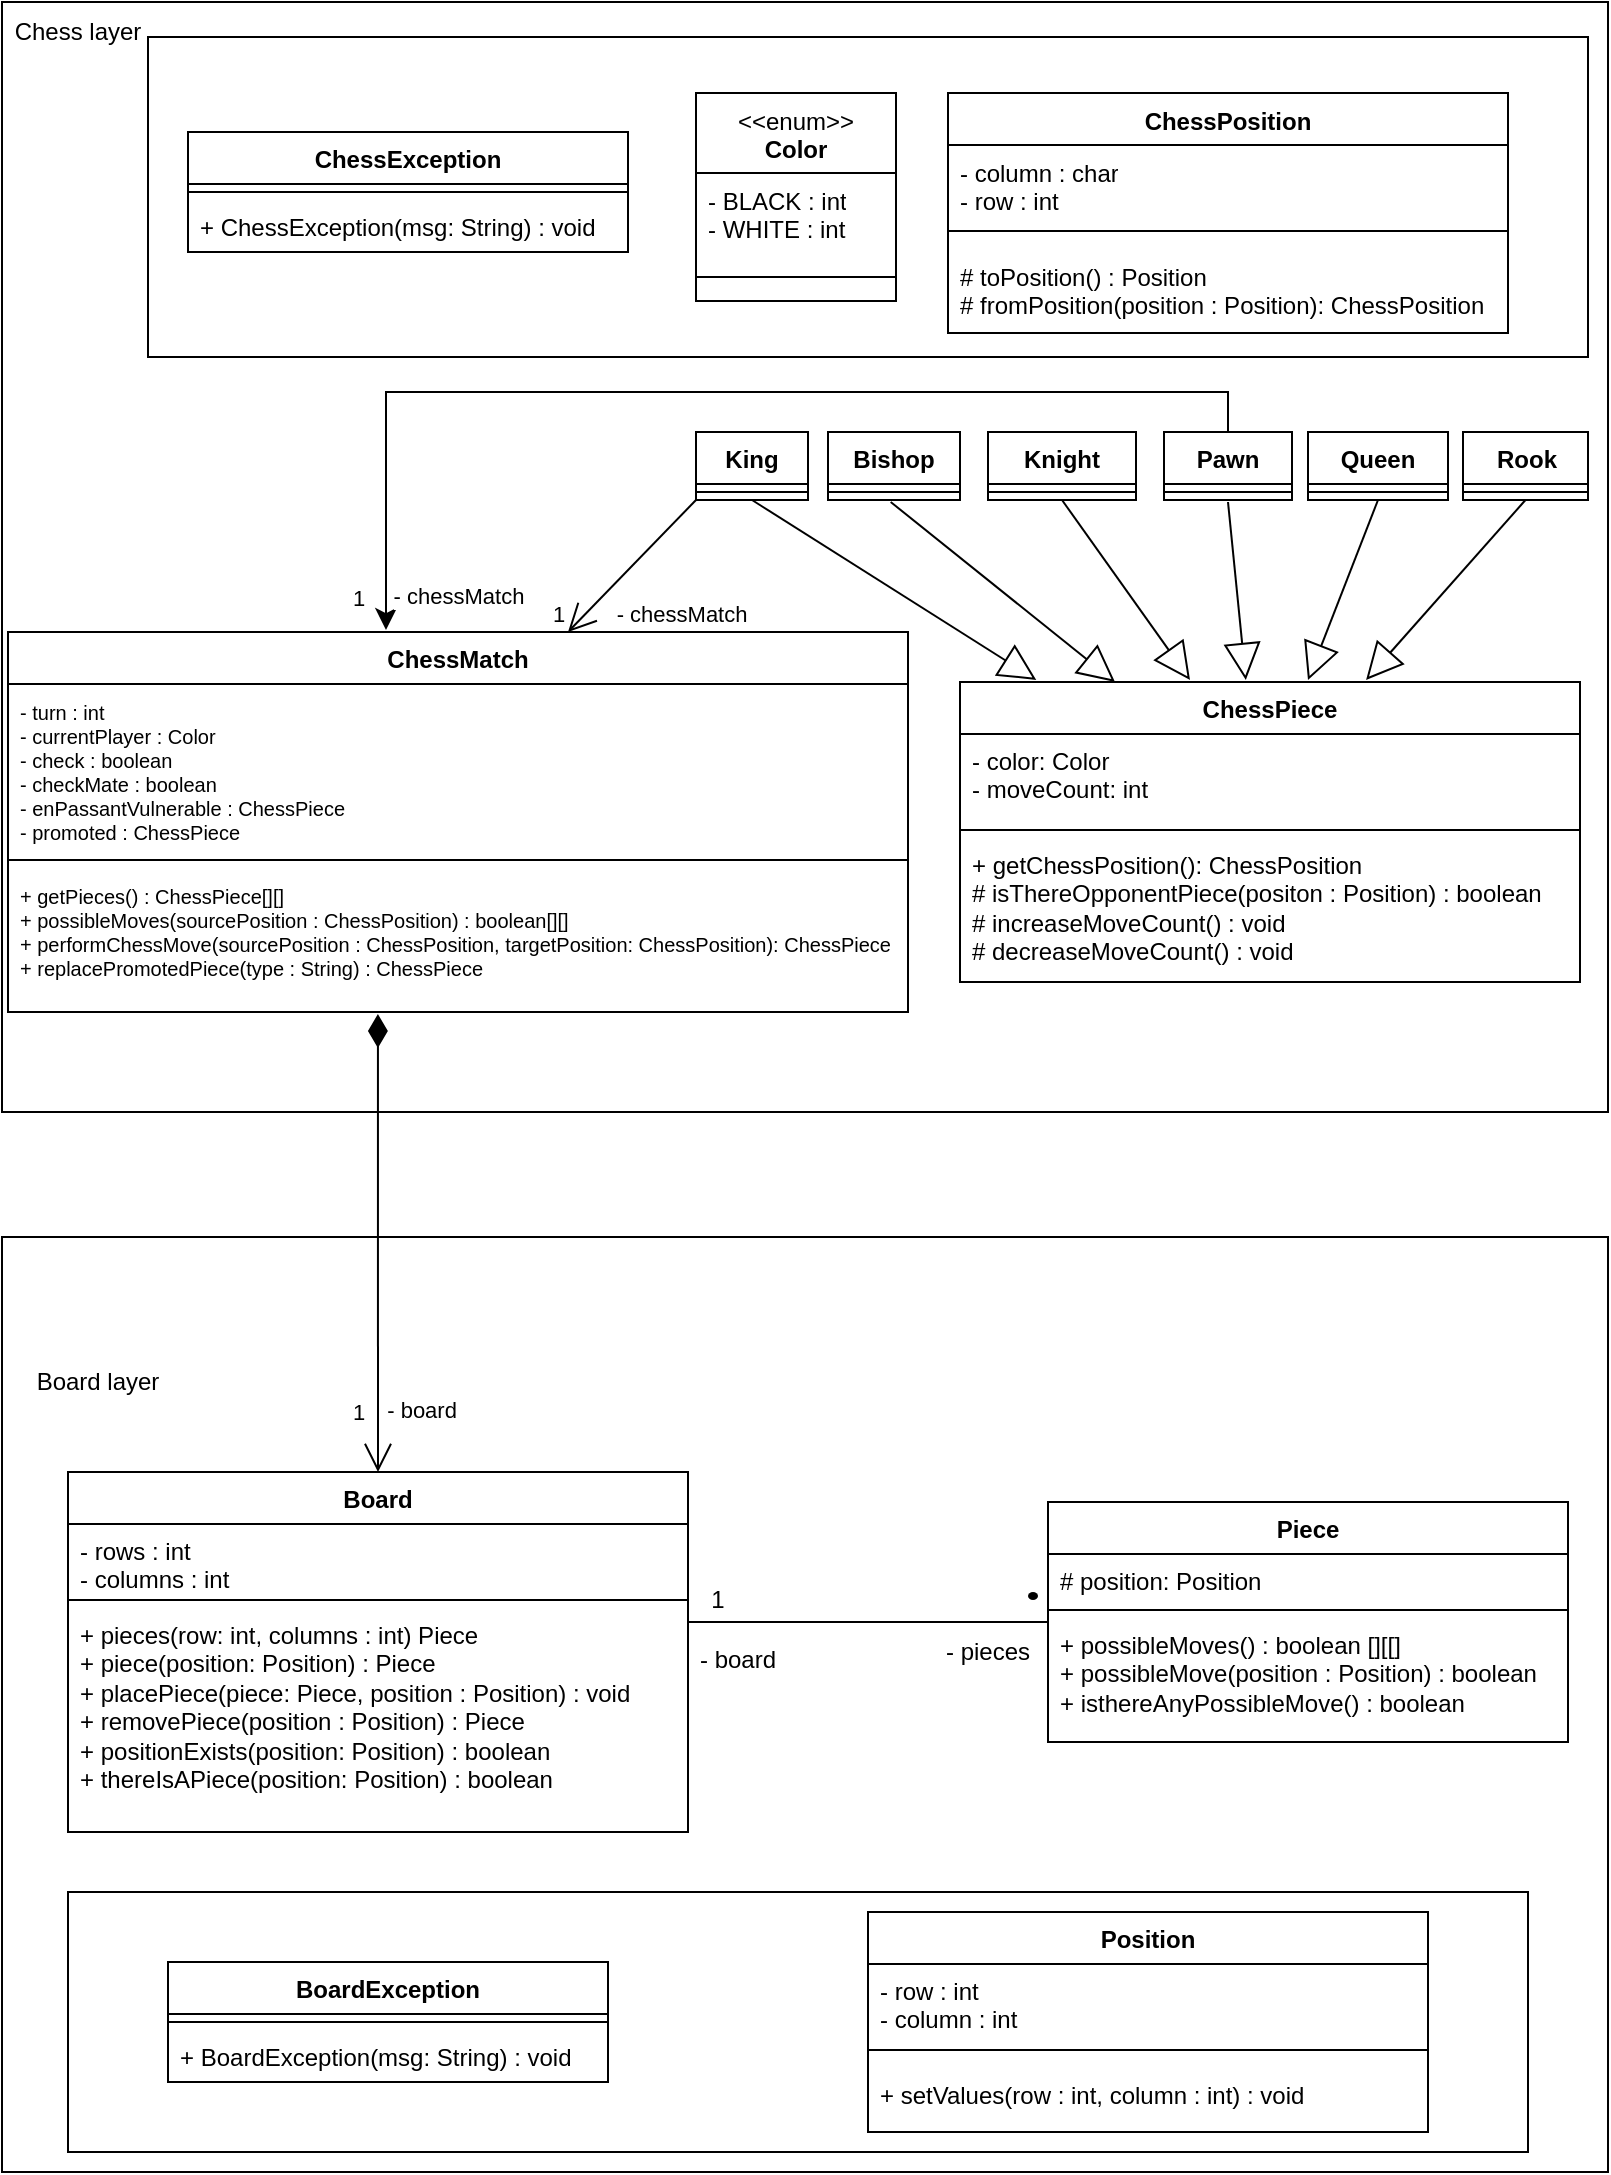 <mxfile version="24.0.7" type="github">
  <diagram id="C5RBs43oDa-KdzZeNtuy" name="Page-1">
    <mxGraphModel dx="1434" dy="786" grid="1" gridSize="10" guides="1" tooltips="1" connect="1" arrows="1" fold="1" page="1" pageScale="1" pageWidth="827" pageHeight="1169" math="0" shadow="0">
      <root>
        <mxCell id="WIyWlLk6GJQsqaUBKTNV-0" />
        <mxCell id="WIyWlLk6GJQsqaUBKTNV-1" parent="WIyWlLk6GJQsqaUBKTNV-0" />
        <mxCell id="9PHeEGNohPRG5MEMTAq7-101" value="" style="html=1;whiteSpace=wrap;" vertex="1" parent="WIyWlLk6GJQsqaUBKTNV-1">
          <mxGeometry x="12" y="627.5" width="803" height="467.5" as="geometry" />
        </mxCell>
        <mxCell id="9PHeEGNohPRG5MEMTAq7-102" value="" style="html=1;whiteSpace=wrap;" vertex="1" parent="WIyWlLk6GJQsqaUBKTNV-1">
          <mxGeometry x="12" y="10" width="803" height="555" as="geometry" />
        </mxCell>
        <mxCell id="9PHeEGNohPRG5MEMTAq7-103" value="" style="rounded=0;whiteSpace=wrap;html=1;" vertex="1" parent="WIyWlLk6GJQsqaUBKTNV-1">
          <mxGeometry x="85" y="27.5" width="720" height="160" as="geometry" />
        </mxCell>
        <mxCell id="9PHeEGNohPRG5MEMTAq7-104" value="Chess layer" style="text;html=1;align=center;verticalAlign=middle;whiteSpace=wrap;rounded=0;" vertex="1" parent="WIyWlLk6GJQsqaUBKTNV-1">
          <mxGeometry x="15" y="10" width="70" height="30" as="geometry" />
        </mxCell>
        <mxCell id="9PHeEGNohPRG5MEMTAq7-105" value="ChessException" style="swimlane;fontStyle=1;align=center;verticalAlign=top;childLayout=stackLayout;horizontal=1;startSize=26;horizontalStack=0;resizeParent=1;resizeParentMax=0;resizeLast=0;collapsible=1;marginBottom=0;whiteSpace=wrap;html=1;" vertex="1" parent="WIyWlLk6GJQsqaUBKTNV-1">
          <mxGeometry x="105" y="75" width="220" height="60" as="geometry" />
        </mxCell>
        <mxCell id="9PHeEGNohPRG5MEMTAq7-106" value="" style="line;strokeWidth=1;fillColor=none;align=left;verticalAlign=middle;spacingTop=-1;spacingLeft=3;spacingRight=3;rotatable=0;labelPosition=right;points=[];portConstraint=eastwest;strokeColor=inherit;" vertex="1" parent="9PHeEGNohPRG5MEMTAq7-105">
          <mxGeometry y="26" width="220" height="8" as="geometry" />
        </mxCell>
        <mxCell id="9PHeEGNohPRG5MEMTAq7-107" value="+ ChessException(msg: String) : void" style="text;strokeColor=none;fillColor=none;align=left;verticalAlign=top;spacingLeft=4;spacingRight=4;overflow=hidden;rotatable=0;points=[[0,0.5],[1,0.5]];portConstraint=eastwest;whiteSpace=wrap;html=1;" vertex="1" parent="9PHeEGNohPRG5MEMTAq7-105">
          <mxGeometry y="34" width="220" height="26" as="geometry" />
        </mxCell>
        <mxCell id="9PHeEGNohPRG5MEMTAq7-108" value="&lt;div&gt;&lt;span style=&quot;font-weight: 400;&quot;&gt;&amp;lt;&amp;lt;enum&amp;gt;&amp;gt;&lt;/span&gt;&lt;/div&gt;Color" style="swimlane;fontStyle=1;align=center;verticalAlign=top;childLayout=stackLayout;horizontal=1;startSize=40;horizontalStack=0;resizeParent=1;resizeParentMax=0;resizeLast=0;collapsible=1;marginBottom=0;whiteSpace=wrap;html=1;" vertex="1" parent="WIyWlLk6GJQsqaUBKTNV-1">
          <mxGeometry x="359" y="55.5" width="100" height="104" as="geometry" />
        </mxCell>
        <mxCell id="9PHeEGNohPRG5MEMTAq7-109" value="- BLACK : int&lt;div&gt;- WHITE : int&lt;/div&gt;" style="text;strokeColor=none;fillColor=none;align=left;verticalAlign=top;spacingLeft=4;spacingRight=4;overflow=hidden;rotatable=0;points=[[0,0.5],[1,0.5]];portConstraint=eastwest;whiteSpace=wrap;html=1;" vertex="1" parent="9PHeEGNohPRG5MEMTAq7-108">
          <mxGeometry y="40" width="100" height="40" as="geometry" />
        </mxCell>
        <mxCell id="9PHeEGNohPRG5MEMTAq7-110" value="" style="line;strokeWidth=1;fillColor=none;align=left;verticalAlign=middle;spacingTop=-1;spacingLeft=3;spacingRight=3;rotatable=0;labelPosition=right;points=[];portConstraint=eastwest;strokeColor=inherit;" vertex="1" parent="9PHeEGNohPRG5MEMTAq7-108">
          <mxGeometry y="80" width="100" height="24" as="geometry" />
        </mxCell>
        <mxCell id="9PHeEGNohPRG5MEMTAq7-111" value="ChessPosition" style="swimlane;fontStyle=1;align=center;verticalAlign=top;childLayout=stackLayout;horizontal=1;startSize=26;horizontalStack=0;resizeParent=1;resizeParentMax=0;resizeLast=0;collapsible=1;marginBottom=0;whiteSpace=wrap;html=1;" vertex="1" parent="WIyWlLk6GJQsqaUBKTNV-1">
          <mxGeometry x="485" y="55.5" width="280" height="120" as="geometry" />
        </mxCell>
        <mxCell id="9PHeEGNohPRG5MEMTAq7-112" value="- column : char&lt;div&gt;- row : int&lt;/div&gt;" style="text;strokeColor=none;fillColor=none;align=left;verticalAlign=top;spacingLeft=4;spacingRight=4;overflow=hidden;rotatable=0;points=[[0,0.5],[1,0.5]];portConstraint=eastwest;whiteSpace=wrap;html=1;" vertex="1" parent="9PHeEGNohPRG5MEMTAq7-111">
          <mxGeometry y="26" width="280" height="34" as="geometry" />
        </mxCell>
        <mxCell id="9PHeEGNohPRG5MEMTAq7-113" value="" style="line;strokeWidth=1;fillColor=none;align=left;verticalAlign=middle;spacingTop=-1;spacingLeft=3;spacingRight=3;rotatable=0;labelPosition=right;points=[];portConstraint=eastwest;strokeColor=inherit;" vertex="1" parent="9PHeEGNohPRG5MEMTAq7-111">
          <mxGeometry y="60" width="280" height="18" as="geometry" />
        </mxCell>
        <mxCell id="9PHeEGNohPRG5MEMTAq7-114" value="# toPosition() : Position&lt;div&gt;# fromPosition(position : Position): ChessPosition&lt;/div&gt;" style="text;strokeColor=none;fillColor=none;align=left;verticalAlign=top;spacingLeft=4;spacingRight=4;overflow=hidden;rotatable=0;points=[[0,0.5],[1,0.5]];portConstraint=eastwest;whiteSpace=wrap;html=1;" vertex="1" parent="9PHeEGNohPRG5MEMTAq7-111">
          <mxGeometry y="78" width="280" height="42" as="geometry" />
        </mxCell>
        <mxCell id="9PHeEGNohPRG5MEMTAq7-115" value="ChessMatch&lt;div&gt;&lt;br&gt;&lt;/div&gt;" style="swimlane;fontStyle=1;align=center;verticalAlign=top;childLayout=stackLayout;horizontal=1;startSize=26;horizontalStack=0;resizeParent=1;resizeParentMax=0;resizeLast=0;collapsible=1;marginBottom=0;whiteSpace=wrap;html=1;" vertex="1" parent="WIyWlLk6GJQsqaUBKTNV-1">
          <mxGeometry x="15" y="325" width="450" height="190" as="geometry" />
        </mxCell>
        <mxCell id="9PHeEGNohPRG5MEMTAq7-116" value="&lt;font style=&quot;font-size: 10px;&quot;&gt;- turn : int&lt;/font&gt;&lt;div style=&quot;font-size: 10px;&quot;&gt;&lt;font style=&quot;font-size: 10px;&quot;&gt;- currentPlayer : Color&lt;/font&gt;&lt;/div&gt;&lt;div style=&quot;font-size: 10px;&quot;&gt;&lt;font style=&quot;font-size: 10px;&quot;&gt;- check : boolean&lt;/font&gt;&lt;/div&gt;&lt;div style=&quot;font-size: 10px;&quot;&gt;&lt;font style=&quot;font-size: 10px;&quot;&gt;- checkMate : boolean&lt;/font&gt;&lt;/div&gt;&lt;div style=&quot;font-size: 10px;&quot;&gt;&lt;font style=&quot;font-size: 10px;&quot;&gt;- enPassantVulnerable : ChessPiece&lt;/font&gt;&lt;/div&gt;&lt;div style=&quot;font-size: 10px;&quot;&gt;&lt;font style=&quot;font-size: 10px;&quot;&gt;- promoted : ChessPiece&lt;/font&gt;&lt;/div&gt;" style="text;strokeColor=none;fillColor=none;align=left;verticalAlign=top;spacingLeft=4;spacingRight=4;overflow=hidden;rotatable=0;points=[[0,0.5],[1,0.5]];portConstraint=eastwest;whiteSpace=wrap;html=1;" vertex="1" parent="9PHeEGNohPRG5MEMTAq7-115">
          <mxGeometry y="26" width="450" height="84" as="geometry" />
        </mxCell>
        <mxCell id="9PHeEGNohPRG5MEMTAq7-117" value="" style="line;strokeWidth=1;fillColor=none;align=left;verticalAlign=middle;spacingTop=-1;spacingLeft=3;spacingRight=3;rotatable=0;labelPosition=right;points=[];portConstraint=eastwest;strokeColor=inherit;" vertex="1" parent="9PHeEGNohPRG5MEMTAq7-115">
          <mxGeometry y="110" width="450" height="8" as="geometry" />
        </mxCell>
        <mxCell id="9PHeEGNohPRG5MEMTAq7-118" value="&lt;font style=&quot;font-size: 10px;&quot;&gt;+ getPieces() : ChessPiece[][]&lt;/font&gt;&lt;div style=&quot;font-size: 10px;&quot;&gt;&lt;font style=&quot;font-size: 10px;&quot;&gt;+ possibleMoves(sourcePosition : ChessPosition) : boolean[][]&amp;nbsp;&lt;/font&gt;&lt;/div&gt;&lt;div style=&quot;font-size: 10px;&quot;&gt;&lt;font style=&quot;font-size: 10px;&quot;&gt;+ performChessMove(sourcePosition : ChessPosition, targetPosition: ChessPosition): ChessPiece&lt;/font&gt;&lt;/div&gt;&lt;div style=&quot;font-size: 10px;&quot;&gt;&lt;font style=&quot;font-size: 10px;&quot;&gt;+ replacePromotedPiece(type : String) : ChessPiece&lt;/font&gt;&lt;/div&gt;" style="text;strokeColor=none;fillColor=none;align=left;verticalAlign=top;spacingLeft=4;spacingRight=4;overflow=hidden;rotatable=0;points=[[0,0.5],[1,0.5]];portConstraint=eastwest;whiteSpace=wrap;html=1;" vertex="1" parent="9PHeEGNohPRG5MEMTAq7-115">
          <mxGeometry y="118" width="450" height="72" as="geometry" />
        </mxCell>
        <mxCell id="9PHeEGNohPRG5MEMTAq7-119" value="King" style="swimlane;fontStyle=1;align=center;verticalAlign=top;childLayout=stackLayout;horizontal=1;startSize=26;horizontalStack=0;resizeParent=1;resizeParentMax=0;resizeLast=0;collapsible=1;marginBottom=0;whiteSpace=wrap;html=1;" vertex="1" parent="WIyWlLk6GJQsqaUBKTNV-1">
          <mxGeometry x="359" y="225" width="56" height="34" as="geometry" />
        </mxCell>
        <mxCell id="9PHeEGNohPRG5MEMTAq7-120" value="" style="line;strokeWidth=1;fillColor=none;align=left;verticalAlign=middle;spacingTop=-1;spacingLeft=3;spacingRight=3;rotatable=0;labelPosition=right;points=[];portConstraint=eastwest;strokeColor=inherit;" vertex="1" parent="9PHeEGNohPRG5MEMTAq7-119">
          <mxGeometry y="26" width="56" height="8" as="geometry" />
        </mxCell>
        <mxCell id="9PHeEGNohPRG5MEMTAq7-121" value="Bishop" style="swimlane;fontStyle=1;align=center;verticalAlign=top;childLayout=stackLayout;horizontal=1;startSize=26;horizontalStack=0;resizeParent=1;resizeParentMax=0;resizeLast=0;collapsible=1;marginBottom=0;whiteSpace=wrap;html=1;" vertex="1" parent="WIyWlLk6GJQsqaUBKTNV-1">
          <mxGeometry x="425" y="225" width="66" height="34" as="geometry" />
        </mxCell>
        <mxCell id="9PHeEGNohPRG5MEMTAq7-122" value="" style="line;strokeWidth=1;fillColor=none;align=left;verticalAlign=middle;spacingTop=-1;spacingLeft=3;spacingRight=3;rotatable=0;labelPosition=right;points=[];portConstraint=eastwest;strokeColor=inherit;" vertex="1" parent="9PHeEGNohPRG5MEMTAq7-121">
          <mxGeometry y="26" width="66" height="8" as="geometry" />
        </mxCell>
        <mxCell id="9PHeEGNohPRG5MEMTAq7-123" value="Knight" style="swimlane;fontStyle=1;align=center;verticalAlign=top;childLayout=stackLayout;horizontal=1;startSize=26;horizontalStack=0;resizeParent=1;resizeParentMax=0;resizeLast=0;collapsible=1;marginBottom=0;whiteSpace=wrap;html=1;" vertex="1" parent="WIyWlLk6GJQsqaUBKTNV-1">
          <mxGeometry x="505" y="225" width="74" height="34" as="geometry" />
        </mxCell>
        <mxCell id="9PHeEGNohPRG5MEMTAq7-124" value="" style="line;strokeWidth=1;fillColor=none;align=left;verticalAlign=middle;spacingTop=-1;spacingLeft=3;spacingRight=3;rotatable=0;labelPosition=right;points=[];portConstraint=eastwest;strokeColor=inherit;" vertex="1" parent="9PHeEGNohPRG5MEMTAq7-123">
          <mxGeometry y="26" width="74" height="8" as="geometry" />
        </mxCell>
        <mxCell id="9PHeEGNohPRG5MEMTAq7-125" value="Pawn" style="swimlane;fontStyle=1;align=center;verticalAlign=top;childLayout=stackLayout;horizontal=1;startSize=26;horizontalStack=0;resizeParent=1;resizeParentMax=0;resizeLast=0;collapsible=1;marginBottom=0;whiteSpace=wrap;html=1;" vertex="1" parent="WIyWlLk6GJQsqaUBKTNV-1">
          <mxGeometry x="593" y="225" width="64" height="34" as="geometry" />
        </mxCell>
        <mxCell id="9PHeEGNohPRG5MEMTAq7-126" value="" style="line;strokeWidth=1;fillColor=none;align=left;verticalAlign=middle;spacingTop=-1;spacingLeft=3;spacingRight=3;rotatable=0;labelPosition=right;points=[];portConstraint=eastwest;strokeColor=inherit;" vertex="1" parent="9PHeEGNohPRG5MEMTAq7-125">
          <mxGeometry y="26" width="64" height="8" as="geometry" />
        </mxCell>
        <mxCell id="9PHeEGNohPRG5MEMTAq7-127" value="Queen" style="swimlane;fontStyle=1;align=center;verticalAlign=top;childLayout=stackLayout;horizontal=1;startSize=26;horizontalStack=0;resizeParent=1;resizeParentMax=0;resizeLast=0;collapsible=1;marginBottom=0;whiteSpace=wrap;html=1;" vertex="1" parent="WIyWlLk6GJQsqaUBKTNV-1">
          <mxGeometry x="665" y="225" width="70" height="34" as="geometry" />
        </mxCell>
        <mxCell id="9PHeEGNohPRG5MEMTAq7-128" value="" style="line;strokeWidth=1;fillColor=none;align=left;verticalAlign=middle;spacingTop=-1;spacingLeft=3;spacingRight=3;rotatable=0;labelPosition=right;points=[];portConstraint=eastwest;strokeColor=inherit;" vertex="1" parent="9PHeEGNohPRG5MEMTAq7-127">
          <mxGeometry y="26" width="70" height="8" as="geometry" />
        </mxCell>
        <mxCell id="9PHeEGNohPRG5MEMTAq7-129" value="Rook" style="swimlane;fontStyle=1;align=center;verticalAlign=top;childLayout=stackLayout;horizontal=1;startSize=26;horizontalStack=0;resizeParent=1;resizeParentMax=0;resizeLast=0;collapsible=1;marginBottom=0;whiteSpace=wrap;html=1;" vertex="1" parent="WIyWlLk6GJQsqaUBKTNV-1">
          <mxGeometry x="742.5" y="225" width="62.5" height="34" as="geometry" />
        </mxCell>
        <mxCell id="9PHeEGNohPRG5MEMTAq7-130" value="" style="line;strokeWidth=1;fillColor=none;align=left;verticalAlign=middle;spacingTop=-1;spacingLeft=3;spacingRight=3;rotatable=0;labelPosition=right;points=[];portConstraint=eastwest;strokeColor=inherit;" vertex="1" parent="9PHeEGNohPRG5MEMTAq7-129">
          <mxGeometry y="26" width="62.5" height="8" as="geometry" />
        </mxCell>
        <mxCell id="9PHeEGNohPRG5MEMTAq7-131" value="" style="edgeStyle=elbowEdgeStyle;elbow=vertical;endArrow=classic;html=1;curved=0;rounded=0;endSize=8;startSize=8;exitX=0.5;exitY=0;exitDx=0;exitDy=0;entryX=0.42;entryY=-0.005;entryDx=0;entryDy=0;entryPerimeter=0;" edge="1" parent="WIyWlLk6GJQsqaUBKTNV-1" source="9PHeEGNohPRG5MEMTAq7-125" target="9PHeEGNohPRG5MEMTAq7-115">
          <mxGeometry width="50" height="50" relative="1" as="geometry">
            <mxPoint x="910.82" y="255" as="sourcePoint" />
            <mxPoint x="415" y="315" as="targetPoint" />
            <Array as="points">
              <mxPoint x="435" y="205" />
              <mxPoint x="660.82" y="235" />
            </Array>
          </mxGeometry>
        </mxCell>
        <mxCell id="9PHeEGNohPRG5MEMTAq7-132" value="1" style="edgeLabel;html=1;align=center;verticalAlign=middle;resizable=0;points=[];" vertex="1" connectable="0" parent="9PHeEGNohPRG5MEMTAq7-131">
          <mxGeometry x="0.901" y="4" relative="1" as="geometry">
            <mxPoint x="-18" y="11" as="offset" />
          </mxGeometry>
        </mxCell>
        <mxCell id="9PHeEGNohPRG5MEMTAq7-133" value="- chessMatch" style="edgeLabel;html=1;align=center;verticalAlign=middle;resizable=0;points=[];" vertex="1" connectable="0" parent="9PHeEGNohPRG5MEMTAq7-131">
          <mxGeometry x="0.923" relative="1" as="geometry">
            <mxPoint x="36" y="4" as="offset" />
          </mxGeometry>
        </mxCell>
        <mxCell id="9PHeEGNohPRG5MEMTAq7-134" value="ChessPiece&lt;div&gt;&lt;br&gt;&lt;/div&gt;" style="swimlane;fontStyle=1;align=center;verticalAlign=top;childLayout=stackLayout;horizontal=1;startSize=26;horizontalStack=0;resizeParent=1;resizeParentMax=0;resizeLast=0;collapsible=1;marginBottom=0;whiteSpace=wrap;html=1;" vertex="1" parent="WIyWlLk6GJQsqaUBKTNV-1">
          <mxGeometry x="491" y="350" width="310" height="150" as="geometry" />
        </mxCell>
        <mxCell id="9PHeEGNohPRG5MEMTAq7-135" value="- color: Color&lt;div&gt;- moveCount: int&lt;/div&gt;" style="text;strokeColor=none;fillColor=none;align=left;verticalAlign=top;spacingLeft=4;spacingRight=4;overflow=hidden;rotatable=0;points=[[0,0.5],[1,0.5]];portConstraint=eastwest;whiteSpace=wrap;html=1;" vertex="1" parent="9PHeEGNohPRG5MEMTAq7-134">
          <mxGeometry y="26" width="310" height="44" as="geometry" />
        </mxCell>
        <mxCell id="9PHeEGNohPRG5MEMTAq7-136" value="" style="line;strokeWidth=1;fillColor=none;align=left;verticalAlign=middle;spacingTop=-1;spacingLeft=3;spacingRight=3;rotatable=0;labelPosition=right;points=[];portConstraint=eastwest;strokeColor=inherit;" vertex="1" parent="9PHeEGNohPRG5MEMTAq7-134">
          <mxGeometry y="70" width="310" height="8" as="geometry" />
        </mxCell>
        <mxCell id="9PHeEGNohPRG5MEMTAq7-137" value="+ getChessPosition(): ChessPosition&lt;div&gt;# isThereOpponentPiece(positon : Position) : boolean&amp;nbsp;&lt;/div&gt;&lt;div&gt;# increaseMoveCount() : void&lt;/div&gt;&lt;div&gt;# decreaseMoveCount() : void&lt;/div&gt;" style="text;strokeColor=none;fillColor=none;align=left;verticalAlign=top;spacingLeft=4;spacingRight=4;overflow=hidden;rotatable=0;points=[[0,0.5],[1,0.5]];portConstraint=eastwest;whiteSpace=wrap;html=1;" vertex="1" parent="9PHeEGNohPRG5MEMTAq7-134">
          <mxGeometry y="78" width="310" height="72" as="geometry" />
        </mxCell>
        <mxCell id="9PHeEGNohPRG5MEMTAq7-138" value="" style="endArrow=open;endFill=1;endSize=12;html=1;rounded=0;exitX=0;exitY=1;exitDx=0;exitDy=0;" edge="1" parent="WIyWlLk6GJQsqaUBKTNV-1" source="9PHeEGNohPRG5MEMTAq7-119">
          <mxGeometry width="160" relative="1" as="geometry">
            <mxPoint x="485" y="635" as="sourcePoint" />
            <mxPoint x="295" y="325" as="targetPoint" />
          </mxGeometry>
        </mxCell>
        <mxCell id="9PHeEGNohPRG5MEMTAq7-139" value="1" style="edgeLabel;html=1;align=center;verticalAlign=middle;resizable=0;points=[];" vertex="1" connectable="0" parent="9PHeEGNohPRG5MEMTAq7-138">
          <mxGeometry x="0.38" y="1" relative="1" as="geometry">
            <mxPoint x="-26" y="10" as="offset" />
          </mxGeometry>
        </mxCell>
        <mxCell id="9PHeEGNohPRG5MEMTAq7-140" value="&amp;nbsp;- chessMatch" style="edgeLabel;html=1;align=center;verticalAlign=middle;resizable=0;points=[];" vertex="1" connectable="0" parent="9PHeEGNohPRG5MEMTAq7-138">
          <mxGeometry x="0.38" y="1" relative="1" as="geometry">
            <mxPoint x="34" y="10" as="offset" />
          </mxGeometry>
        </mxCell>
        <mxCell id="9PHeEGNohPRG5MEMTAq7-141" value="" style="endArrow=block;endSize=16;endFill=0;html=1;rounded=0;exitX=0.5;exitY=1;exitDx=0;exitDy=0;entryX=0.123;entryY=-0.007;entryDx=0;entryDy=0;entryPerimeter=0;" edge="1" parent="WIyWlLk6GJQsqaUBKTNV-1" source="9PHeEGNohPRG5MEMTAq7-119" target="9PHeEGNohPRG5MEMTAq7-134">
          <mxGeometry width="160" relative="1" as="geometry">
            <mxPoint x="485" y="435" as="sourcePoint" />
            <mxPoint x="511" y="348" as="targetPoint" />
          </mxGeometry>
        </mxCell>
        <mxCell id="9PHeEGNohPRG5MEMTAq7-142" value="" style="endArrow=block;endSize=16;endFill=0;html=1;rounded=0;exitX=0.475;exitY=1.125;exitDx=0;exitDy=0;exitPerimeter=0;entryX=0.25;entryY=0;entryDx=0;entryDy=0;" edge="1" parent="WIyWlLk6GJQsqaUBKTNV-1" source="9PHeEGNohPRG5MEMTAq7-122" target="9PHeEGNohPRG5MEMTAq7-134">
          <mxGeometry width="160" relative="1" as="geometry">
            <mxPoint x="725" y="289" as="sourcePoint" />
            <mxPoint x="545" y="365" as="targetPoint" />
          </mxGeometry>
        </mxCell>
        <mxCell id="9PHeEGNohPRG5MEMTAq7-143" value="" style="endArrow=block;endSize=16;endFill=0;html=1;rounded=0;exitX=0.5;exitY=1;exitDx=0;exitDy=0;entryX=0.371;entryY=-0.007;entryDx=0;entryDy=0;entryPerimeter=0;" edge="1" parent="WIyWlLk6GJQsqaUBKTNV-1" source="9PHeEGNohPRG5MEMTAq7-123" target="9PHeEGNohPRG5MEMTAq7-134">
          <mxGeometry width="160" relative="1" as="geometry">
            <mxPoint x="753" y="300" as="sourcePoint" />
            <mxPoint x="815" y="405" as="targetPoint" />
          </mxGeometry>
        </mxCell>
        <mxCell id="9PHeEGNohPRG5MEMTAq7-144" value="" style="endArrow=block;endSize=16;endFill=0;html=1;rounded=0;exitX=0.5;exitY=1.125;exitDx=0;exitDy=0;entryX=0.461;entryY=-0.007;entryDx=0;entryDy=0;exitPerimeter=0;entryPerimeter=0;" edge="1" parent="WIyWlLk6GJQsqaUBKTNV-1" source="9PHeEGNohPRG5MEMTAq7-126" target="9PHeEGNohPRG5MEMTAq7-134">
          <mxGeometry width="160" relative="1" as="geometry">
            <mxPoint x="855" y="299" as="sourcePoint" />
            <mxPoint x="896" y="405" as="targetPoint" />
          </mxGeometry>
        </mxCell>
        <mxCell id="9PHeEGNohPRG5MEMTAq7-145" value="" style="endArrow=block;endSize=16;endFill=0;html=1;rounded=0;exitX=0.5;exitY=1;exitDx=0;exitDy=0;" edge="1" parent="WIyWlLk6GJQsqaUBKTNV-1" source="9PHeEGNohPRG5MEMTAq7-127">
          <mxGeometry width="160" relative="1" as="geometry">
            <mxPoint x="955" y="300" as="sourcePoint" />
            <mxPoint x="665" y="349" as="targetPoint" />
          </mxGeometry>
        </mxCell>
        <mxCell id="9PHeEGNohPRG5MEMTAq7-146" value="" style="endArrow=block;endSize=16;endFill=0;html=1;rounded=0;entryX=0.655;entryY=-0.007;entryDx=0;entryDy=0;exitX=0.5;exitY=1;exitDx=0;exitDy=0;entryPerimeter=0;" edge="1" parent="WIyWlLk6GJQsqaUBKTNV-1" source="9PHeEGNohPRG5MEMTAq7-129" target="9PHeEGNohPRG5MEMTAq7-134">
          <mxGeometry width="160" relative="1" as="geometry">
            <mxPoint x="1055" y="299" as="sourcePoint" />
            <mxPoint x="962" y="404" as="targetPoint" />
          </mxGeometry>
        </mxCell>
        <mxCell id="9PHeEGNohPRG5MEMTAq7-147" value="&lt;div&gt;Board&lt;/div&gt;" style="swimlane;fontStyle=1;align=center;verticalAlign=top;childLayout=stackLayout;horizontal=1;startSize=26;horizontalStack=0;resizeParent=1;resizeParentMax=0;resizeLast=0;collapsible=1;marginBottom=0;whiteSpace=wrap;html=1;" vertex="1" parent="WIyWlLk6GJQsqaUBKTNV-1">
          <mxGeometry x="45" y="745" width="310" height="180" as="geometry" />
        </mxCell>
        <mxCell id="9PHeEGNohPRG5MEMTAq7-148" value="- rows : int&lt;div&gt;- columns : int&lt;/div&gt;" style="text;strokeColor=none;fillColor=none;align=left;verticalAlign=top;spacingLeft=4;spacingRight=4;overflow=hidden;rotatable=0;points=[[0,0.5],[1,0.5]];portConstraint=eastwest;whiteSpace=wrap;html=1;" vertex="1" parent="9PHeEGNohPRG5MEMTAq7-147">
          <mxGeometry y="26" width="310" height="34" as="geometry" />
        </mxCell>
        <mxCell id="9PHeEGNohPRG5MEMTAq7-149" value="" style="line;strokeWidth=1;fillColor=none;align=left;verticalAlign=middle;spacingTop=-1;spacingLeft=3;spacingRight=3;rotatable=0;labelPosition=right;points=[];portConstraint=eastwest;strokeColor=inherit;" vertex="1" parent="9PHeEGNohPRG5MEMTAq7-147">
          <mxGeometry y="60" width="310" height="8" as="geometry" />
        </mxCell>
        <mxCell id="9PHeEGNohPRG5MEMTAq7-150" value="+ pieces(row: int, columns : int) Piece&lt;div&gt;+ piece(position: Position) : Piece&amp;nbsp;&lt;/div&gt;&lt;div&gt;+ placePiece(piece: Piece, position : Position) : void&lt;/div&gt;&lt;div&gt;+ removePiece(position : Position) : Piece&lt;/div&gt;&lt;div&gt;+ positionExists(position: Position) : boolean&lt;/div&gt;&lt;div&gt;+ thereIsAPiece(position: Position) : boolean&lt;/div&gt;" style="text;strokeColor=none;fillColor=none;align=left;verticalAlign=top;spacingLeft=4;spacingRight=4;overflow=hidden;rotatable=0;points=[[0,0.5],[1,0.5]];portConstraint=eastwest;whiteSpace=wrap;html=1;" vertex="1" parent="9PHeEGNohPRG5MEMTAq7-147">
          <mxGeometry y="68" width="310" height="112" as="geometry" />
        </mxCell>
        <mxCell id="9PHeEGNohPRG5MEMTAq7-151" value="Piece&lt;div&gt;&lt;br&gt;&lt;/div&gt;" style="swimlane;fontStyle=1;align=center;verticalAlign=top;childLayout=stackLayout;horizontal=1;startSize=26;horizontalStack=0;resizeParent=1;resizeParentMax=0;resizeLast=0;collapsible=1;marginBottom=0;whiteSpace=wrap;html=1;" vertex="1" parent="WIyWlLk6GJQsqaUBKTNV-1">
          <mxGeometry x="535" y="760" width="260" height="120" as="geometry" />
        </mxCell>
        <mxCell id="9PHeEGNohPRG5MEMTAq7-152" value="# position: Position" style="text;strokeColor=none;fillColor=none;align=left;verticalAlign=top;spacingLeft=4;spacingRight=4;overflow=hidden;rotatable=0;points=[[0,0.5],[1,0.5]];portConstraint=eastwest;whiteSpace=wrap;html=1;" vertex="1" parent="9PHeEGNohPRG5MEMTAq7-151">
          <mxGeometry y="26" width="260" height="24" as="geometry" />
        </mxCell>
        <mxCell id="9PHeEGNohPRG5MEMTAq7-153" value="" style="line;strokeWidth=1;fillColor=none;align=left;verticalAlign=middle;spacingTop=-1;spacingLeft=3;spacingRight=3;rotatable=0;labelPosition=right;points=[];portConstraint=eastwest;strokeColor=inherit;" vertex="1" parent="9PHeEGNohPRG5MEMTAq7-151">
          <mxGeometry y="50" width="260" height="8" as="geometry" />
        </mxCell>
        <mxCell id="9PHeEGNohPRG5MEMTAq7-154" value="+ possibleMoves() : boolean [][[]&lt;div&gt;+ possibleMove(position : Position) : boolean&lt;/div&gt;&lt;div&gt;+ isthereAnyPossibleMove() : boolean&lt;/div&gt;" style="text;strokeColor=none;fillColor=none;align=left;verticalAlign=top;spacingLeft=4;spacingRight=4;overflow=hidden;rotatable=0;points=[[0,0.5],[1,0.5]];portConstraint=eastwest;whiteSpace=wrap;html=1;" vertex="1" parent="9PHeEGNohPRG5MEMTAq7-151">
          <mxGeometry y="58" width="260" height="62" as="geometry" />
        </mxCell>
        <mxCell id="9PHeEGNohPRG5MEMTAq7-155" value="" style="rounded=0;whiteSpace=wrap;html=1;" vertex="1" parent="WIyWlLk6GJQsqaUBKTNV-1">
          <mxGeometry x="45" y="955" width="730" height="130" as="geometry" />
        </mxCell>
        <mxCell id="9PHeEGNohPRG5MEMTAq7-156" value="BoardException" style="swimlane;fontStyle=1;align=center;verticalAlign=top;childLayout=stackLayout;horizontal=1;startSize=26;horizontalStack=0;resizeParent=1;resizeParentMax=0;resizeLast=0;collapsible=1;marginBottom=0;whiteSpace=wrap;html=1;" vertex="1" parent="WIyWlLk6GJQsqaUBKTNV-1">
          <mxGeometry x="95" y="990" width="220" height="60" as="geometry" />
        </mxCell>
        <mxCell id="9PHeEGNohPRG5MEMTAq7-157" value="" style="line;strokeWidth=1;fillColor=none;align=left;verticalAlign=middle;spacingTop=-1;spacingLeft=3;spacingRight=3;rotatable=0;labelPosition=right;points=[];portConstraint=eastwest;strokeColor=inherit;" vertex="1" parent="9PHeEGNohPRG5MEMTAq7-156">
          <mxGeometry y="26" width="220" height="8" as="geometry" />
        </mxCell>
        <mxCell id="9PHeEGNohPRG5MEMTAq7-158" value="+ BoardException(msg: String) : void" style="text;strokeColor=none;fillColor=none;align=left;verticalAlign=top;spacingLeft=4;spacingRight=4;overflow=hidden;rotatable=0;points=[[0,0.5],[1,0.5]];portConstraint=eastwest;whiteSpace=wrap;html=1;" vertex="1" parent="9PHeEGNohPRG5MEMTAq7-156">
          <mxGeometry y="34" width="220" height="26" as="geometry" />
        </mxCell>
        <mxCell id="9PHeEGNohPRG5MEMTAq7-159" value="Position" style="swimlane;fontStyle=1;align=center;verticalAlign=top;childLayout=stackLayout;horizontal=1;startSize=26;horizontalStack=0;resizeParent=1;resizeParentMax=0;resizeLast=0;collapsible=1;marginBottom=0;whiteSpace=wrap;html=1;" vertex="1" parent="WIyWlLk6GJQsqaUBKTNV-1">
          <mxGeometry x="445" y="965" width="280" height="110" as="geometry" />
        </mxCell>
        <mxCell id="9PHeEGNohPRG5MEMTAq7-160" value="&lt;div&gt;- row : int&lt;/div&gt;&lt;div&gt;- column : int&lt;/div&gt;" style="text;strokeColor=none;fillColor=none;align=left;verticalAlign=top;spacingLeft=4;spacingRight=4;overflow=hidden;rotatable=0;points=[[0,0.5],[1,0.5]];portConstraint=eastwest;whiteSpace=wrap;html=1;" vertex="1" parent="9PHeEGNohPRG5MEMTAq7-159">
          <mxGeometry y="26" width="280" height="34" as="geometry" />
        </mxCell>
        <mxCell id="9PHeEGNohPRG5MEMTAq7-161" value="" style="line;strokeWidth=1;fillColor=none;align=left;verticalAlign=middle;spacingTop=-1;spacingLeft=3;spacingRight=3;rotatable=0;labelPosition=right;points=[];portConstraint=eastwest;strokeColor=inherit;" vertex="1" parent="9PHeEGNohPRG5MEMTAq7-159">
          <mxGeometry y="60" width="280" height="18" as="geometry" />
        </mxCell>
        <mxCell id="9PHeEGNohPRG5MEMTAq7-162" value="+ setValues(row : int, column : int) : void" style="text;strokeColor=none;fillColor=none;align=left;verticalAlign=top;spacingLeft=4;spacingRight=4;overflow=hidden;rotatable=0;points=[[0,0.5],[1,0.5]];portConstraint=eastwest;whiteSpace=wrap;html=1;" vertex="1" parent="9PHeEGNohPRG5MEMTAq7-159">
          <mxGeometry y="78" width="280" height="32" as="geometry" />
        </mxCell>
        <mxCell id="9PHeEGNohPRG5MEMTAq7-163" value="Board layer" style="text;html=1;align=center;verticalAlign=middle;whiteSpace=wrap;rounded=0;" vertex="1" parent="WIyWlLk6GJQsqaUBKTNV-1">
          <mxGeometry x="25" y="685" width="70" height="30" as="geometry" />
        </mxCell>
        <mxCell id="9PHeEGNohPRG5MEMTAq7-164" value="" style="endArrow=open;html=1;endSize=12;startArrow=diamondThin;startSize=14;startFill=1;edgeStyle=orthogonalEdgeStyle;align=left;verticalAlign=bottom;rounded=0;exitX=0.411;exitY=1.014;exitDx=0;exitDy=0;exitPerimeter=0;entryX=0.5;entryY=0;entryDx=0;entryDy=0;" edge="1" parent="WIyWlLk6GJQsqaUBKTNV-1" source="9PHeEGNohPRG5MEMTAq7-118" target="9PHeEGNohPRG5MEMTAq7-147">
          <mxGeometry x="-1" y="3" relative="1" as="geometry">
            <mxPoint x="485" y="825" as="sourcePoint" />
            <mxPoint x="645" y="825" as="targetPoint" />
          </mxGeometry>
        </mxCell>
        <mxCell id="9PHeEGNohPRG5MEMTAq7-165" value="1" style="edgeLabel;html=1;align=center;verticalAlign=middle;resizable=0;points=[];" vertex="1" connectable="0" parent="9PHeEGNohPRG5MEMTAq7-164">
          <mxGeometry x="0.762" y="3" relative="1" as="geometry">
            <mxPoint x="-13" y="-3" as="offset" />
          </mxGeometry>
        </mxCell>
        <mxCell id="9PHeEGNohPRG5MEMTAq7-166" value="&amp;nbsp;- board" style="edgeLabel;html=1;align=center;verticalAlign=middle;resizable=0;points=[];" vertex="1" connectable="0" parent="9PHeEGNohPRG5MEMTAq7-164">
          <mxGeometry x="0.73" y="-4" relative="1" as="geometry">
            <mxPoint x="24" as="offset" />
          </mxGeometry>
        </mxCell>
        <mxCell id="9PHeEGNohPRG5MEMTAq7-167" value="" style="line;strokeWidth=1;fillColor=none;align=left;verticalAlign=middle;spacingTop=-1;spacingLeft=3;spacingRight=3;rotatable=0;labelPosition=right;points=[];portConstraint=eastwest;strokeColor=inherit;" vertex="1" parent="WIyWlLk6GJQsqaUBKTNV-1">
          <mxGeometry x="355" y="816" width="180" height="8" as="geometry" />
        </mxCell>
        <mxCell id="9PHeEGNohPRG5MEMTAq7-168" value="1" style="text;html=1;align=center;verticalAlign=middle;whiteSpace=wrap;rounded=0;" vertex="1" parent="WIyWlLk6GJQsqaUBKTNV-1">
          <mxGeometry x="340" y="794" width="60" height="30" as="geometry" />
        </mxCell>
        <mxCell id="9PHeEGNohPRG5MEMTAq7-169" value="- board" style="text;html=1;align=center;verticalAlign=middle;whiteSpace=wrap;rounded=0;" vertex="1" parent="WIyWlLk6GJQsqaUBKTNV-1">
          <mxGeometry x="350" y="824" width="60" height="30" as="geometry" />
        </mxCell>
        <mxCell id="9PHeEGNohPRG5MEMTAq7-170" value="" style="shape=ellipse;fillColor=#000000;strokeColor=none;html=1;sketch=0;" vertex="1" parent="WIyWlLk6GJQsqaUBKTNV-1">
          <mxGeometry x="525" y="805" width="5" height="4" as="geometry" />
        </mxCell>
        <mxCell id="9PHeEGNohPRG5MEMTAq7-171" value="- pieces" style="text;html=1;align=center;verticalAlign=middle;whiteSpace=wrap;rounded=0;" vertex="1" parent="WIyWlLk6GJQsqaUBKTNV-1">
          <mxGeometry x="475" y="820" width="60" height="30" as="geometry" />
        </mxCell>
      </root>
    </mxGraphModel>
  </diagram>
</mxfile>

